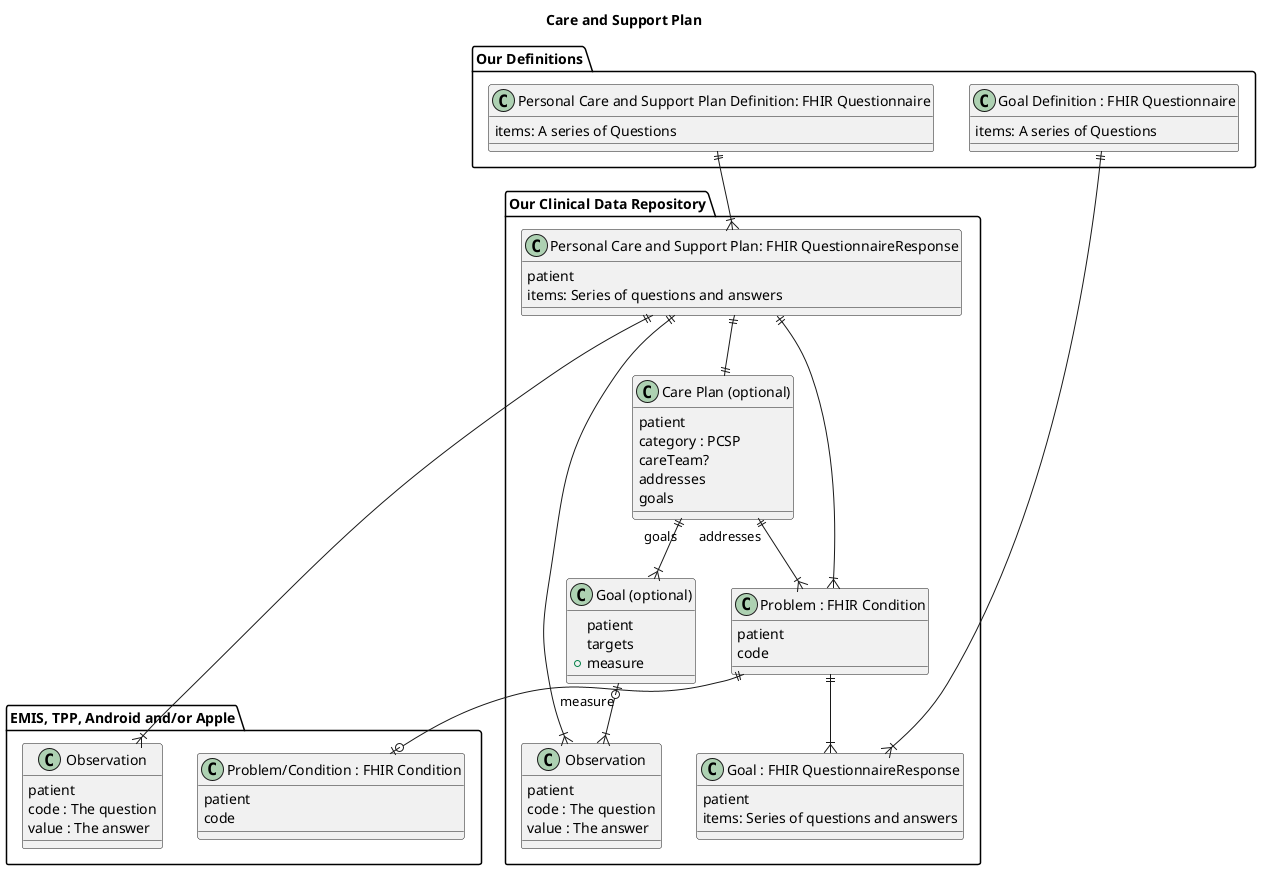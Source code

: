 @startuml

hide footbox

title "Care and Support Plan"

package "Our Clinical Data Repository" {

  class "Personal Care and Support Plan: FHIR QuestionnaireResponse" as pcsp {
    patient
    items: Series of questions and answers
  }

  class "Care Plan (optional)" as carePlan {
    patient
    category : PCSP
    careTeam?
    addresses
    goals
  }

  class "Goal : FHIR QuestionnaireResponse" as goal {
    patient
    items: Series of questions and answers
  }

  class "Goal (optional)" as Goal {
    patient
    targets
    + measure
  }

  class "Problem : FHIR Condition" as problem {
    patient
    code
  }
  class "Observation" as observation {
    patient
    code : The question
    value : The answer
  }
}

package "Our Definitions" {
   class "Personal Care and Support Plan Definition: FHIR Questionnaire" as pcspdef {
    items: A series of Questions
   }

  class "Goal Definition : FHIR Questionnaire" as goaldef {
      items: A series of Questions
  }
}

package "EMIS, TPP, Android and/or Apple" {
  class Observation {
    patient
    code : The question
    value : The answer
  }
  class "Problem/Condition : FHIR Condition" as condition {
    patient
    code
  }
}

pcsp ||--|{ problem
pcsp ||--|| carePlan
problem ||--|{ goal
carePlan "addresses" ||--|{ problem
carePlan "goals" ||--|{ Goal
problem ||--o| condition
pcsp ||--|{ Observation
pcsp ||--|{ observation
pcspdef ||--|{ pcsp
goaldef ||--|{ goal
Goal "measure" |o--|{ observation


@enduml
